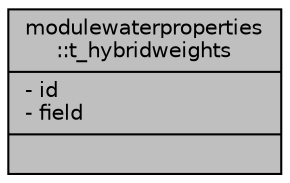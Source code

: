 digraph "modulewaterproperties::t_hybridweights"
{
 // LATEX_PDF_SIZE
  edge [fontname="Helvetica",fontsize="10",labelfontname="Helvetica",labelfontsize="10"];
  node [fontname="Helvetica",fontsize="10",shape=record];
  Node1 [label="{modulewaterproperties\l::t_hybridweights\n|- id\l- field\l|}",height=0.2,width=0.4,color="black", fillcolor="grey75", style="filled", fontcolor="black",tooltip=" "];
}
